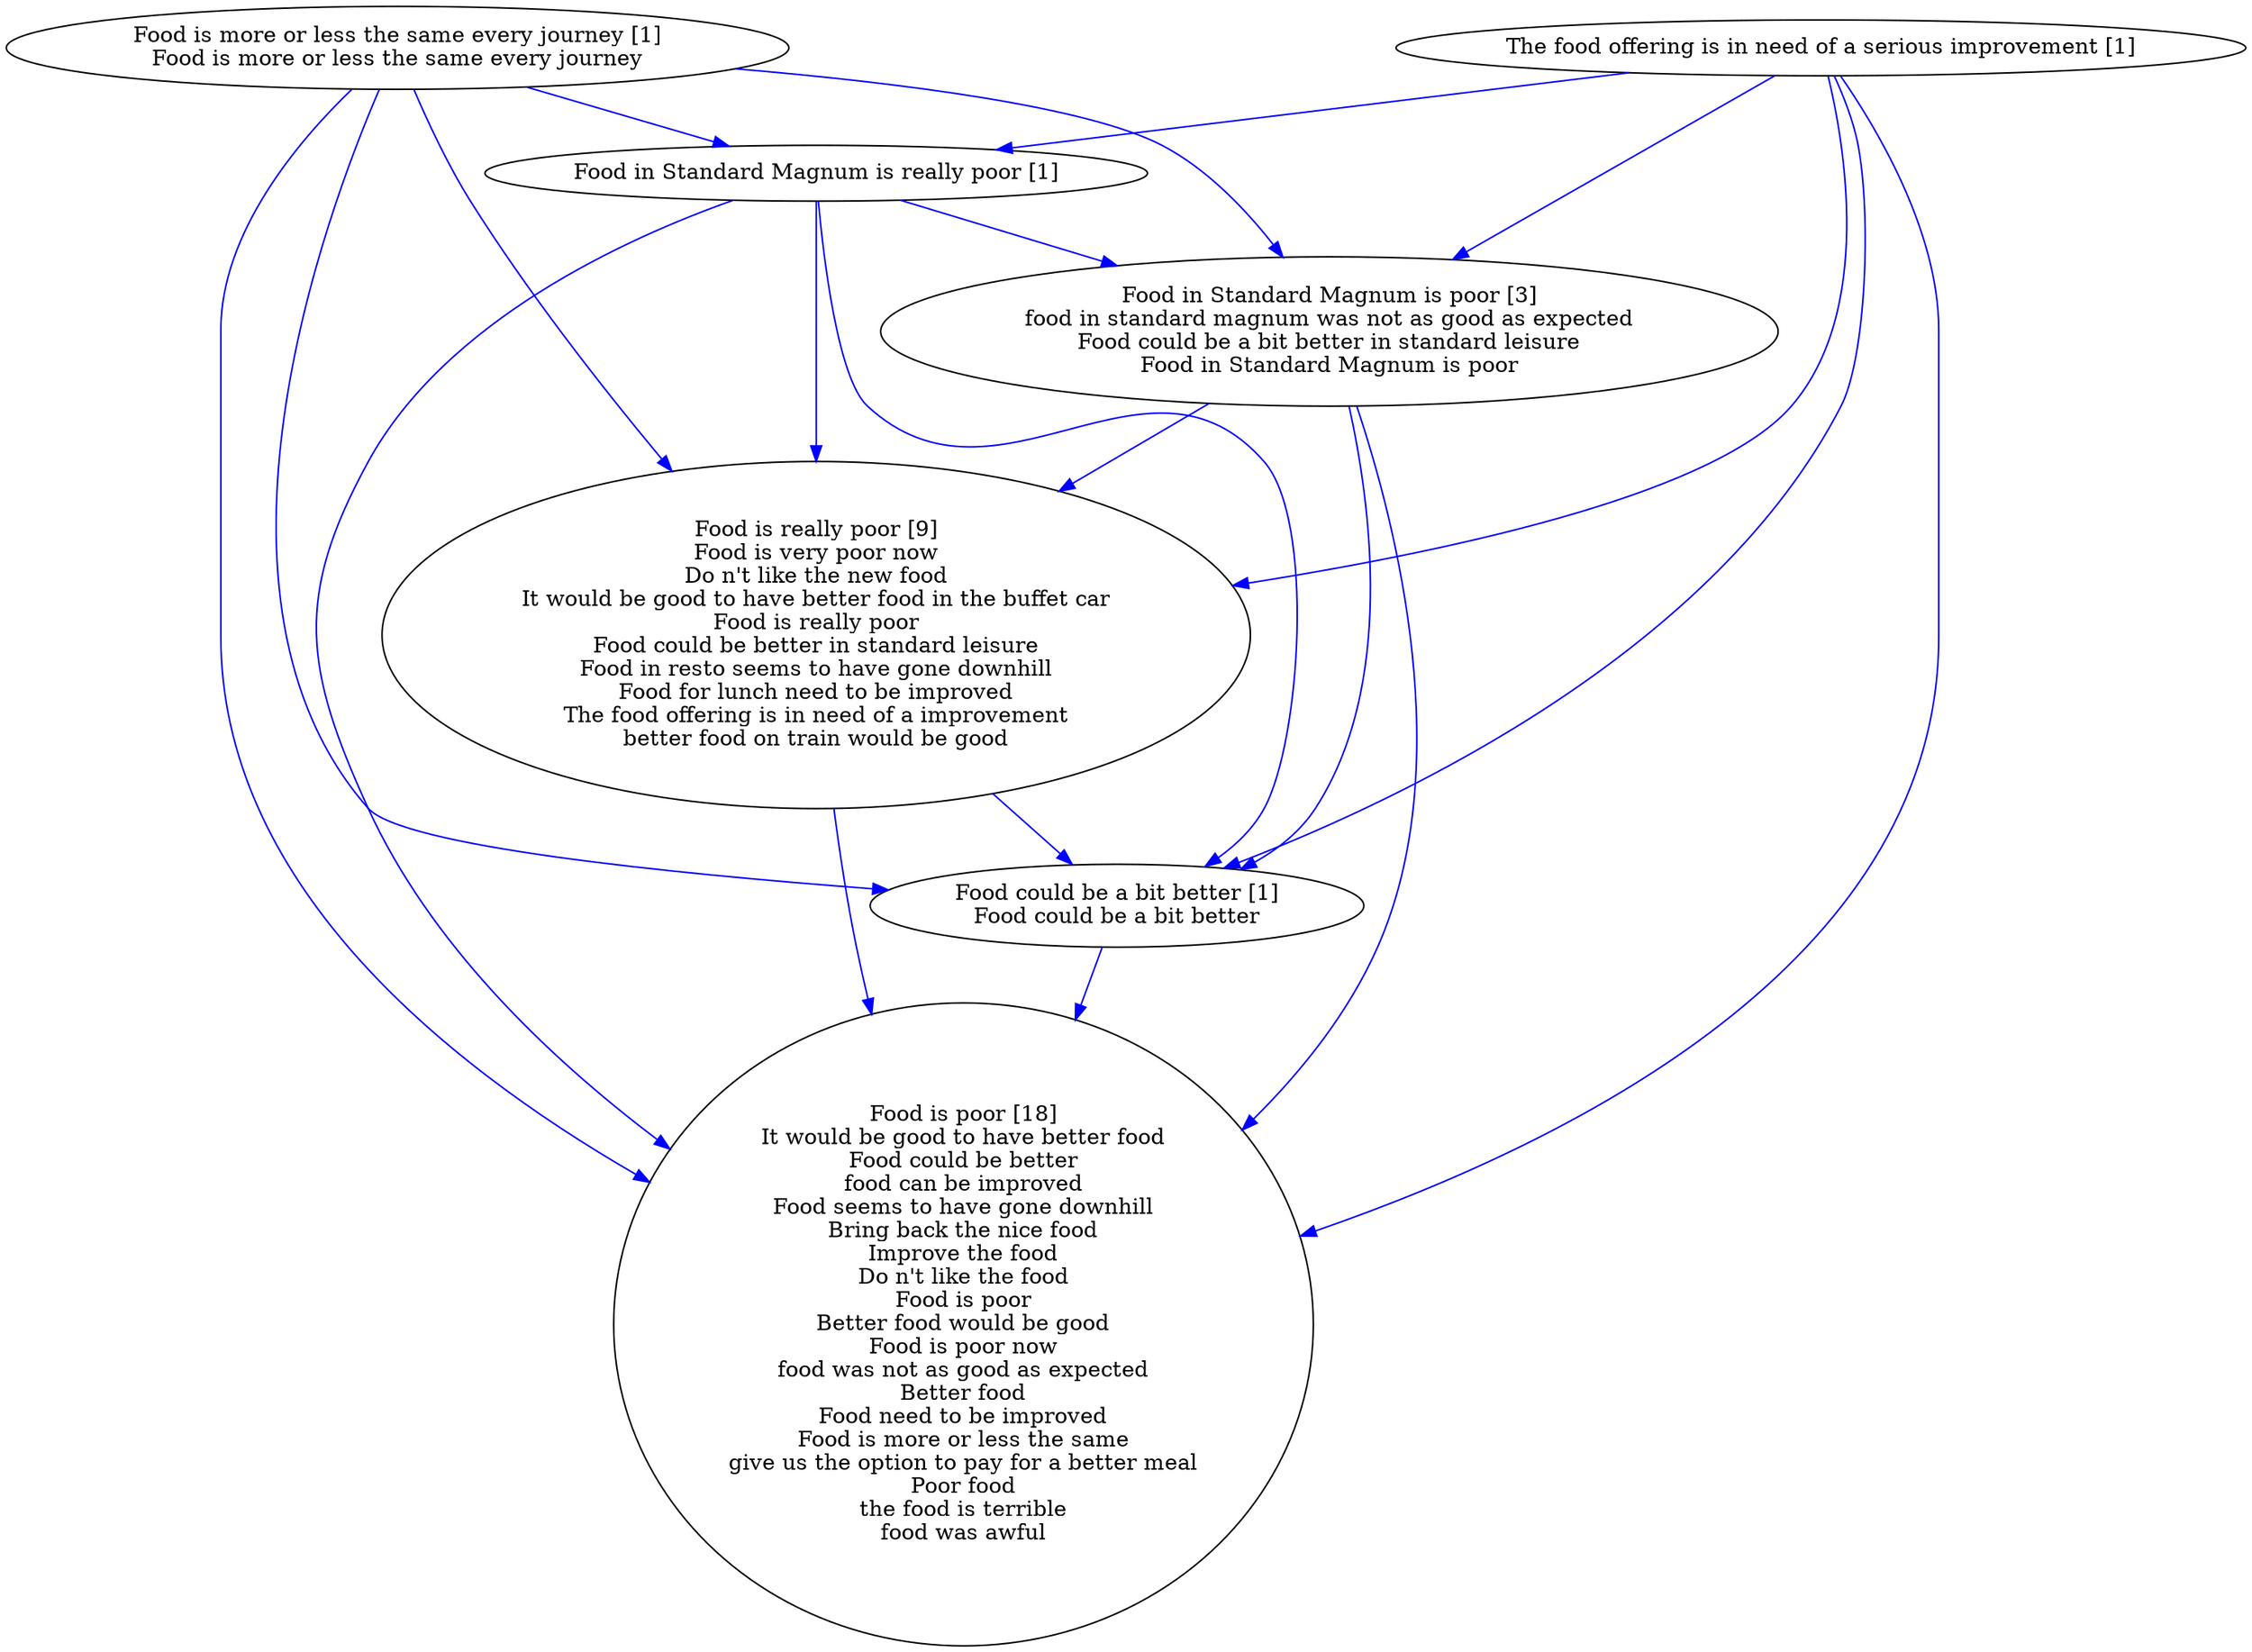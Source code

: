 digraph collapsedGraph {
"Food is poor [18]\nIt would be good to have better food\nFood could be better\nfood can be improved\nFood seems to have gone downhill\nBring back the nice food\nImprove the food\nDo n't like the food\nFood is poor\nBetter food would be good\nFood is poor now\nfood was not as good as expected\nBetter food\nFood need to be improved\nFood is more or less the same\ngive us the option to pay for a better meal\nPoor food\nthe food is terrible\nfood was awful""Food in Standard Magnum is poor [3]\nfood in standard magnum was not as good as expected\nFood could be a bit better in standard leisure\nFood in Standard Magnum is poor""Food is really poor [9]\nFood is very poor now\nDo n't like the new food\nIt would be good to have better food in the buffet car\nFood is really poor\nFood could be better in standard leisure\nFood in resto seems to have gone downhill\nFood for lunch need to be improved\nThe food offering is in need of a improvement\nbetter food on train would be good""Food could be a bit better [1]\nFood could be a bit better""Food in Standard Magnum is really poor [1]""Food is more or less the same every journey [1]\nFood is more or less the same every journey""The food offering is in need of a serious improvement [1]""Food in Standard Magnum is poor [3]\nfood in standard magnum was not as good as expected\nFood could be a bit better in standard leisure\nFood in Standard Magnum is poor" -> "Food is really poor [9]\nFood is very poor now\nDo n't like the new food\nIt would be good to have better food in the buffet car\nFood is really poor\nFood could be better in standard leisure\nFood in resto seems to have gone downhill\nFood for lunch need to be improved\nThe food offering is in need of a improvement\nbetter food on train would be good" [color=blue]
"The food offering is in need of a serious improvement [1]" -> "Food could be a bit better [1]\nFood could be a bit better" [color=blue]
"Food in Standard Magnum is poor [3]\nfood in standard magnum was not as good as expected\nFood could be a bit better in standard leisure\nFood in Standard Magnum is poor" -> "Food could be a bit better [1]\nFood could be a bit better" [color=blue]
"Food is more or less the same every journey [1]\nFood is more or less the same every journey" -> "Food is really poor [9]\nFood is very poor now\nDo n't like the new food\nIt would be good to have better food in the buffet car\nFood is really poor\nFood could be better in standard leisure\nFood in resto seems to have gone downhill\nFood for lunch need to be improved\nThe food offering is in need of a improvement\nbetter food on train would be good" [color=blue]
"Food is more or less the same every journey [1]\nFood is more or less the same every journey" -> "Food in Standard Magnum is really poor [1]" [color=blue]
"Food is more or less the same every journey [1]\nFood is more or less the same every journey" -> "Food in Standard Magnum is poor [3]\nfood in standard magnum was not as good as expected\nFood could be a bit better in standard leisure\nFood in Standard Magnum is poor" [color=blue]
"Food is more or less the same every journey [1]\nFood is more or less the same every journey" -> "Food is poor [18]\nIt would be good to have better food\nFood could be better\nfood can be improved\nFood seems to have gone downhill\nBring back the nice food\nImprove the food\nDo n't like the food\nFood is poor\nBetter food would be good\nFood is poor now\nfood was not as good as expected\nBetter food\nFood need to be improved\nFood is more or less the same\ngive us the option to pay for a better meal\nPoor food\nthe food is terrible\nfood was awful" [color=blue]
"Food is really poor [9]\nFood is very poor now\nDo n't like the new food\nIt would be good to have better food in the buffet car\nFood is really poor\nFood could be better in standard leisure\nFood in resto seems to have gone downhill\nFood for lunch need to be improved\nThe food offering is in need of a improvement\nbetter food on train would be good" -> "Food is poor [18]\nIt would be good to have better food\nFood could be better\nfood can be improved\nFood seems to have gone downhill\nBring back the nice food\nImprove the food\nDo n't like the food\nFood is poor\nBetter food would be good\nFood is poor now\nfood was not as good as expected\nBetter food\nFood need to be improved\nFood is more or less the same\ngive us the option to pay for a better meal\nPoor food\nthe food is terrible\nfood was awful" [color=blue]
"The food offering is in need of a serious improvement [1]" -> "Food is really poor [9]\nFood is very poor now\nDo n't like the new food\nIt would be good to have better food in the buffet car\nFood is really poor\nFood could be better in standard leisure\nFood in resto seems to have gone downhill\nFood for lunch need to be improved\nThe food offering is in need of a improvement\nbetter food on train would be good" [color=blue]
"The food offering is in need of a serious improvement [1]" -> "Food in Standard Magnum is poor [3]\nfood in standard magnum was not as good as expected\nFood could be a bit better in standard leisure\nFood in Standard Magnum is poor" [color=blue]
"The food offering is in need of a serious improvement [1]" -> "Food in Standard Magnum is really poor [1]" [color=blue]
"Food could be a bit better [1]\nFood could be a bit better" -> "Food is poor [18]\nIt would be good to have better food\nFood could be better\nfood can be improved\nFood seems to have gone downhill\nBring back the nice food\nImprove the food\nDo n't like the food\nFood is poor\nBetter food would be good\nFood is poor now\nfood was not as good as expected\nBetter food\nFood need to be improved\nFood is more or less the same\ngive us the option to pay for a better meal\nPoor food\nthe food is terrible\nfood was awful" [color=blue]
"Food in Standard Magnum is really poor [1]" -> "Food is really poor [9]\nFood is very poor now\nDo n't like the new food\nIt would be good to have better food in the buffet car\nFood is really poor\nFood could be better in standard leisure\nFood in resto seems to have gone downhill\nFood for lunch need to be improved\nThe food offering is in need of a improvement\nbetter food on train would be good" [color=blue]
"Food is more or less the same every journey [1]\nFood is more or less the same every journey" -> "Food could be a bit better [1]\nFood could be a bit better" [color=blue]
"Food in Standard Magnum is poor [3]\nfood in standard magnum was not as good as expected\nFood could be a bit better in standard leisure\nFood in Standard Magnum is poor" -> "Food is poor [18]\nIt would be good to have better food\nFood could be better\nfood can be improved\nFood seems to have gone downhill\nBring back the nice food\nImprove the food\nDo n't like the food\nFood is poor\nBetter food would be good\nFood is poor now\nfood was not as good as expected\nBetter food\nFood need to be improved\nFood is more or less the same\ngive us the option to pay for a better meal\nPoor food\nthe food is terrible\nfood was awful" [color=blue]
"The food offering is in need of a serious improvement [1]" -> "Food is poor [18]\nIt would be good to have better food\nFood could be better\nfood can be improved\nFood seems to have gone downhill\nBring back the nice food\nImprove the food\nDo n't like the food\nFood is poor\nBetter food would be good\nFood is poor now\nfood was not as good as expected\nBetter food\nFood need to be improved\nFood is more or less the same\ngive us the option to pay for a better meal\nPoor food\nthe food is terrible\nfood was awful" [color=blue]
"Food in Standard Magnum is really poor [1]" -> "Food in Standard Magnum is poor [3]\nfood in standard magnum was not as good as expected\nFood could be a bit better in standard leisure\nFood in Standard Magnum is poor" [color=blue]
"Food in Standard Magnum is really poor [1]" -> "Food is poor [18]\nIt would be good to have better food\nFood could be better\nfood can be improved\nFood seems to have gone downhill\nBring back the nice food\nImprove the food\nDo n't like the food\nFood is poor\nBetter food would be good\nFood is poor now\nfood was not as good as expected\nBetter food\nFood need to be improved\nFood is more or less the same\ngive us the option to pay for a better meal\nPoor food\nthe food is terrible\nfood was awful" [color=blue]
"Food in Standard Magnum is really poor [1]" -> "Food could be a bit better [1]\nFood could be a bit better" [color=blue]
"Food is really poor [9]\nFood is very poor now\nDo n't like the new food\nIt would be good to have better food in the buffet car\nFood is really poor\nFood could be better in standard leisure\nFood in resto seems to have gone downhill\nFood for lunch need to be improved\nThe food offering is in need of a improvement\nbetter food on train would be good" -> "Food could be a bit better [1]\nFood could be a bit better" [color=blue]
}